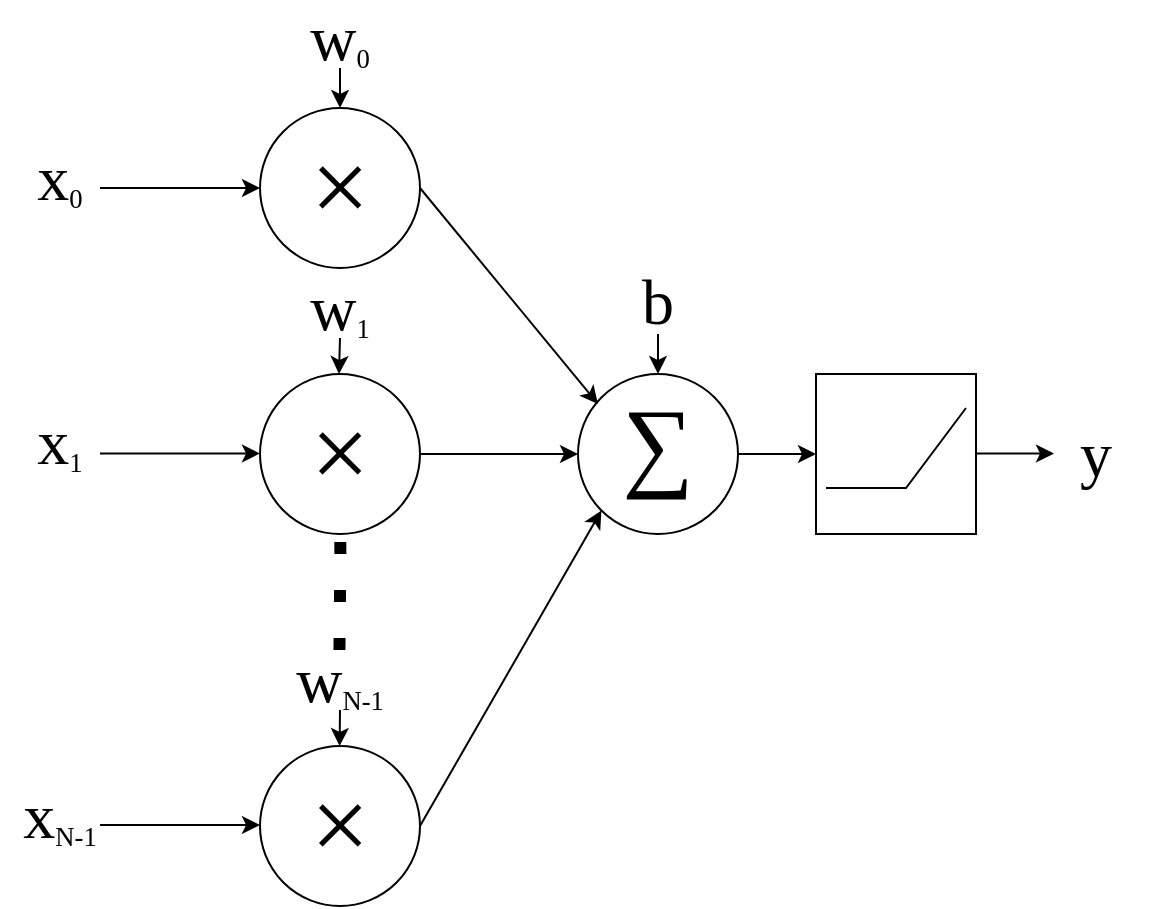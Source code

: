 <mxfile version="27.0.6">
  <diagram name="Page-1" id="bdTNutEjewbuZIXCnmqy">
    <mxGraphModel dx="1426" dy="793" grid="1" gridSize="10" guides="1" tooltips="1" connect="1" arrows="1" fold="1" page="1" pageScale="1" pageWidth="1169" pageHeight="827" math="0" shadow="0">
      <root>
        <mxCell id="0" />
        <mxCell id="1" parent="0" />
        <mxCell id="PYycu6g2RDxXsM01HY8d-20" value="&lt;font style=&quot;font-size: 32px;&quot; face=&quot;Times New Roman&quot;&gt;w&lt;/font&gt;&lt;font style=&quot;font-size: 16px;&quot; face=&quot;Times New Roman&quot;&gt;&lt;sub&gt;0&lt;/sub&gt;&lt;/font&gt;" style="text;html=1;align=center;verticalAlign=middle;whiteSpace=wrap;rounded=0;" parent="1" vertex="1">
          <mxGeometry x="330" y="150" width="60" height="30" as="geometry" />
        </mxCell>
        <mxCell id="PYycu6g2RDxXsM01HY8d-25" value="" style="group" parent="1" vertex="1" connectable="0">
          <mxGeometry x="479" y="333" width="80" height="80" as="geometry" />
        </mxCell>
        <mxCell id="PYycu6g2RDxXsM01HY8d-23" value="" style="ellipse;whiteSpace=wrap;html=1;aspect=fixed;movable=1;resizable=1;rotatable=1;deletable=1;editable=1;locked=0;connectable=1;" parent="PYycu6g2RDxXsM01HY8d-25" vertex="1">
          <mxGeometry width="80" height="80" as="geometry" />
        </mxCell>
        <mxCell id="PYycu6g2RDxXsM01HY8d-24" value="&lt;font face=&quot;Times New Roman&quot; style=&quot;font-size: 50px; line-height: 80%;&quot;&gt;∑&lt;/font&gt;" style="text;html=1;align=center;verticalAlign=middle;whiteSpace=wrap;rounded=0;movable=1;resizable=1;rotatable=1;deletable=1;editable=1;locked=0;connectable=1;" parent="PYycu6g2RDxXsM01HY8d-25" vertex="1">
          <mxGeometry x="10" y="20" width="60" height="30" as="geometry" />
        </mxCell>
        <mxCell id="PYycu6g2RDxXsM01HY8d-45" value="" style="endArrow=classic;html=1;rounded=0;exitX=1;exitY=0.5;exitDx=0;exitDy=0;" parent="PYycu6g2RDxXsM01HY8d-25" source="PYycu6g2RDxXsM01HY8d-1" edge="1">
          <mxGeometry width="50" height="50" relative="1" as="geometry">
            <mxPoint x="-40" y="65" as="sourcePoint" />
            <mxPoint x="10" y="15" as="targetPoint" />
          </mxGeometry>
        </mxCell>
        <mxCell id="PYycu6g2RDxXsM01HY8d-31" value="" style="endArrow=classic;html=1;rounded=0;entryX=0.5;entryY=0;entryDx=0;entryDy=0;" parent="1" target="PYycu6g2RDxXsM01HY8d-23" edge="1">
          <mxGeometry width="50" height="50" relative="1" as="geometry">
            <mxPoint x="519" y="313" as="sourcePoint" />
            <mxPoint x="429" y="233" as="targetPoint" />
          </mxGeometry>
        </mxCell>
        <mxCell id="PYycu6g2RDxXsM01HY8d-32" value="&lt;font style=&quot;font-size: 32px;&quot; face=&quot;Times New Roman&quot;&gt;b&lt;/font&gt;" style="text;html=1;align=center;verticalAlign=middle;whiteSpace=wrap;rounded=0;" parent="1" vertex="1">
          <mxGeometry x="489" y="282" width="60" height="30" as="geometry" />
        </mxCell>
        <mxCell id="PYycu6g2RDxXsM01HY8d-34" value="" style="endArrow=classic;html=1;rounded=0;exitX=1;exitY=0.5;exitDx=0;exitDy=0;entryX=0;entryY=0.5;entryDx=0;entryDy=0;" parent="1" source="PYycu6g2RDxXsM01HY8d-23" target="PYycu6g2RDxXsM01HY8d-35" edge="1">
          <mxGeometry width="50" height="50" relative="1" as="geometry">
            <mxPoint x="569" y="453" as="sourcePoint" />
            <mxPoint x="639" y="373" as="targetPoint" />
          </mxGeometry>
        </mxCell>
        <mxCell id="PYycu6g2RDxXsM01HY8d-35" value="" style="rounded=0;whiteSpace=wrap;html=1;" parent="1" vertex="1">
          <mxGeometry x="598" y="333" width="80" height="80" as="geometry" />
        </mxCell>
        <mxCell id="PYycu6g2RDxXsM01HY8d-38" value="" style="endArrow=none;html=1;rounded=0;exitX=0;exitY=0.75;exitDx=0;exitDy=0;curved=0;" parent="1" edge="1">
          <mxGeometry width="50" height="50" relative="1" as="geometry">
            <mxPoint x="603" y="390.0" as="sourcePoint" />
            <mxPoint x="673" y="350" as="targetPoint" />
            <Array as="points">
              <mxPoint x="643" y="390" />
            </Array>
          </mxGeometry>
        </mxCell>
        <mxCell id="PYycu6g2RDxXsM01HY8d-40" value="" style="endArrow=classic;html=1;rounded=0;exitX=1;exitY=0.5;exitDx=0;exitDy=0;entryX=0;entryY=0.5;entryDx=0;entryDy=0;" parent="1" edge="1">
          <mxGeometry width="50" height="50" relative="1" as="geometry">
            <mxPoint x="678" y="372.76" as="sourcePoint" />
            <mxPoint x="717" y="372.76" as="targetPoint" />
          </mxGeometry>
        </mxCell>
        <mxCell id="PYycu6g2RDxXsM01HY8d-41" value="&lt;font style=&quot;font-size: 32px;&quot; face=&quot;Times New Roman&quot;&gt;y&lt;/font&gt;" style="text;html=1;align=center;verticalAlign=middle;whiteSpace=wrap;rounded=0;" parent="1" vertex="1">
          <mxGeometry x="708" y="358" width="60" height="30" as="geometry" />
        </mxCell>
        <mxCell id="PYycu6g2RDxXsM01HY8d-1" value="&lt;font style=&quot;font-size: 52px;&quot; face=&quot;Times New Roman&quot;&gt;×&lt;/font&gt;" style="ellipse;whiteSpace=wrap;html=1;" parent="1" vertex="1">
          <mxGeometry x="320" y="200" width="80" height="80" as="geometry" />
        </mxCell>
        <mxCell id="PYycu6g2RDxXsM01HY8d-5" value="" style="endArrow=classic;html=1;rounded=0;" parent="1" edge="1">
          <mxGeometry width="50" height="50" relative="1" as="geometry">
            <mxPoint x="240" y="240" as="sourcePoint" />
            <mxPoint x="320" y="240" as="targetPoint" />
          </mxGeometry>
        </mxCell>
        <mxCell id="PYycu6g2RDxXsM01HY8d-6" value="&lt;font style=&quot;font-size: 52px;&quot; face=&quot;Times New Roman&quot;&gt;×&lt;/font&gt;" style="ellipse;whiteSpace=wrap;html=1;" parent="1" vertex="1">
          <mxGeometry x="320" y="333" width="80" height="80" as="geometry" />
        </mxCell>
        <mxCell id="PYycu6g2RDxXsM01HY8d-8" value="&lt;font style=&quot;font-size: 52px;&quot; face=&quot;Times New Roman&quot;&gt;×&lt;/font&gt;" style="ellipse;whiteSpace=wrap;html=1;" parent="1" vertex="1">
          <mxGeometry x="320" y="519" width="80" height="80" as="geometry" />
        </mxCell>
        <mxCell id="PYycu6g2RDxXsM01HY8d-9" value="" style="endArrow=none;dashed=1;html=1;dashPattern=1 3;strokeWidth=6;rounded=0;" parent="1" edge="1">
          <mxGeometry width="50" height="50" relative="1" as="geometry">
            <mxPoint x="359.72" y="471" as="sourcePoint" />
            <mxPoint x="360.09" y="409" as="targetPoint" />
            <Array as="points">
              <mxPoint x="360.2" y="424" />
            </Array>
          </mxGeometry>
        </mxCell>
        <mxCell id="PYycu6g2RDxXsM01HY8d-11" value="" style="endArrow=classic;html=1;rounded=0;" parent="1" edge="1">
          <mxGeometry width="50" height="50" relative="1" as="geometry">
            <mxPoint x="360" y="180" as="sourcePoint" />
            <mxPoint x="360" y="200" as="targetPoint" />
          </mxGeometry>
        </mxCell>
        <mxCell id="PYycu6g2RDxXsM01HY8d-12" value="" style="endArrow=classic;html=1;rounded=0;" parent="1" edge="1">
          <mxGeometry width="50" height="50" relative="1" as="geometry">
            <mxPoint x="240" y="372.73" as="sourcePoint" />
            <mxPoint x="320" y="372.73" as="targetPoint" />
          </mxGeometry>
        </mxCell>
        <mxCell id="PYycu6g2RDxXsM01HY8d-13" value="" style="endArrow=classic;html=1;rounded=0;" parent="1" edge="1">
          <mxGeometry width="50" height="50" relative="1" as="geometry">
            <mxPoint x="240" y="558.5" as="sourcePoint" />
            <mxPoint x="320" y="558.5" as="targetPoint" />
          </mxGeometry>
        </mxCell>
        <mxCell id="PYycu6g2RDxXsM01HY8d-14" value="" style="endArrow=classic;html=1;rounded=0;" parent="1" edge="1">
          <mxGeometry width="50" height="50" relative="1" as="geometry">
            <mxPoint x="360" y="315" as="sourcePoint" />
            <mxPoint x="359.5" y="333" as="targetPoint" />
          </mxGeometry>
        </mxCell>
        <mxCell id="PYycu6g2RDxXsM01HY8d-15" value="" style="endArrow=classic;html=1;rounded=0;" parent="1" edge="1">
          <mxGeometry width="50" height="50" relative="1" as="geometry">
            <mxPoint x="360" y="501" as="sourcePoint" />
            <mxPoint x="359.8" y="519" as="targetPoint" />
          </mxGeometry>
        </mxCell>
        <mxCell id="PYycu6g2RDxXsM01HY8d-17" value="&lt;font style=&quot;font-size: 32px;&quot; face=&quot;Times New Roman&quot;&gt;x&lt;/font&gt;&lt;font style=&quot;font-size: 16px;&quot; face=&quot;Times New Roman&quot;&gt;&lt;sub&gt;1&lt;/sub&gt;&lt;/font&gt;" style="text;html=1;align=center;verticalAlign=middle;whiteSpace=wrap;rounded=0;" parent="1" vertex="1">
          <mxGeometry x="190" y="352" width="60" height="30" as="geometry" />
        </mxCell>
        <mxCell id="PYycu6g2RDxXsM01HY8d-18" value="&lt;font style=&quot;font-size: 32px;&quot; face=&quot;Times New Roman&quot;&gt;x&lt;/font&gt;&lt;font style=&quot;font-size: 16px;&quot; face=&quot;Times New Roman&quot;&gt;&lt;sub&gt;N-1&lt;/sub&gt;&lt;/font&gt;" style="text;html=1;align=center;verticalAlign=middle;whiteSpace=wrap;rounded=0;" parent="1" vertex="1">
          <mxGeometry x="190" y="539" width="60" height="30" as="geometry" />
        </mxCell>
        <mxCell id="PYycu6g2RDxXsM01HY8d-19" value="&lt;font style=&quot;font-size: 32px;&quot; face=&quot;Times New Roman&quot;&gt;x&lt;/font&gt;&lt;font style=&quot;font-size: 16px;&quot; face=&quot;Times New Roman&quot;&gt;&lt;sub&gt;0&lt;/sub&gt;&lt;/font&gt;" style="text;html=1;align=center;verticalAlign=middle;whiteSpace=wrap;rounded=0;" parent="1" vertex="1">
          <mxGeometry x="190" y="220" width="60" height="30" as="geometry" />
        </mxCell>
        <mxCell id="PYycu6g2RDxXsM01HY8d-21" value="&lt;font style=&quot;font-size: 32px;&quot; face=&quot;Times New Roman&quot;&gt;w&lt;/font&gt;&lt;font style=&quot;font-size: 16px;&quot; face=&quot;Times New Roman&quot;&gt;&lt;sub&gt;1&lt;/sub&gt;&lt;/font&gt;" style="text;html=1;align=center;verticalAlign=middle;whiteSpace=wrap;rounded=0;" parent="1" vertex="1">
          <mxGeometry x="330" y="285" width="60" height="30" as="geometry" />
        </mxCell>
        <mxCell id="PYycu6g2RDxXsM01HY8d-22" value="&lt;font style=&quot;font-size: 32px;&quot; face=&quot;Times New Roman&quot;&gt;w&lt;/font&gt;&lt;font style=&quot;font-size: 16px;&quot; face=&quot;Times New Roman&quot;&gt;&lt;sub&gt;N-1&lt;/sub&gt;&lt;/font&gt;" style="text;html=1;align=center;verticalAlign=middle;whiteSpace=wrap;rounded=0;" parent="1" vertex="1">
          <mxGeometry x="330" y="471" width="60" height="30" as="geometry" />
        </mxCell>
        <mxCell id="PYycu6g2RDxXsM01HY8d-46" value="" style="endArrow=classic;html=1;rounded=0;exitX=1;exitY=0.5;exitDx=0;exitDy=0;entryX=0;entryY=0.5;entryDx=0;entryDy=0;" parent="1" source="PYycu6g2RDxXsM01HY8d-6" target="PYycu6g2RDxXsM01HY8d-23" edge="1">
          <mxGeometry width="50" height="50" relative="1" as="geometry">
            <mxPoint x="450" y="410" as="sourcePoint" />
            <mxPoint x="500" y="360" as="targetPoint" />
          </mxGeometry>
        </mxCell>
        <mxCell id="PYycu6g2RDxXsM01HY8d-47" value="" style="endArrow=classic;html=1;rounded=0;exitX=1;exitY=0.5;exitDx=0;exitDy=0;entryX=0;entryY=1;entryDx=0;entryDy=0;" parent="1" source="PYycu6g2RDxXsM01HY8d-8" target="PYycu6g2RDxXsM01HY8d-23" edge="1">
          <mxGeometry width="50" height="50" relative="1" as="geometry">
            <mxPoint x="440" y="510" as="sourcePoint" />
            <mxPoint x="500" y="380" as="targetPoint" />
          </mxGeometry>
        </mxCell>
      </root>
    </mxGraphModel>
  </diagram>
</mxfile>
